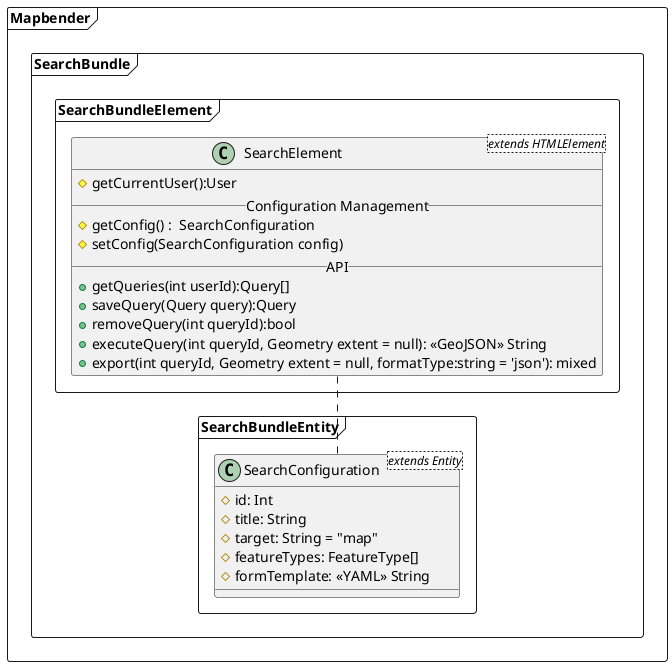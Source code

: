 @startuml


package Mapbender <<Frame>> {
  package SearchBundle <<Frame>> {
   package SearchBundleEntity <<Frame>> {

      class SearchConfiguration <extends Entity> {
        # id: Int
        # title: String
        # target: String = "map"
        # featureTypes: FeatureType[]
        # formTemplate: <<YAML>> String
      }
    }

    package SearchBundleElement <<Frame>> {
      class SearchElement <extends HTMLElement>{
         # getCurrentUser():User
         __ Configuration Management __
         # getConfig() :  SearchConfiguration
         # setConfig(SearchConfiguration config)
         __ API __
         + getQueries(int userId):Query[]
         + saveQuery(Query query):Query
         + removeQuery(int queryId):bool
         + executeQuery(int queryId, Geometry extent = null): <<GeoJSON>> String
         + export(int queryId, Geometry extent = null, formatType:string = 'json'): mixed
      }
    }
  }
  SearchElement .. SearchConfiguration
}

@enduml